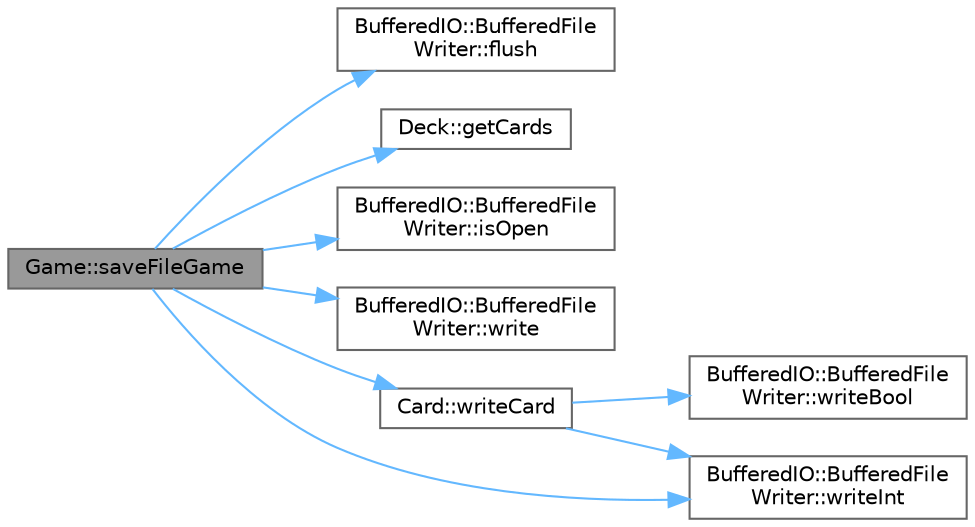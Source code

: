 digraph "Game::saveFileGame"
{
 // LATEX_PDF_SIZE
  bgcolor="transparent";
  edge [fontname=Helvetica,fontsize=10,labelfontname=Helvetica,labelfontsize=10];
  node [fontname=Helvetica,fontsize=10,shape=box,height=0.2,width=0.4];
  rankdir="LR";
  Node1 [id="Node000001",label="Game::saveFileGame",height=0.2,width=0.4,color="gray40", fillcolor="grey60", style="filled", fontcolor="black",tooltip=" "];
  Node1 -> Node2 [id="edge1_Node000001_Node000002",color="steelblue1",style="solid",tooltip=" "];
  Node2 [id="Node000002",label="BufferedIO::BufferedFile\lWriter::flush",height=0.2,width=0.4,color="grey40", fillcolor="white", style="filled",URL="$da/d4b/class_buffered_i_o_1_1_buffered_file_writer.html#ab665b0f03dd2c6c0a2e53f6cff206cc7",tooltip="Flushes the internal buffer to the file."];
  Node1 -> Node3 [id="edge2_Node000001_Node000003",color="steelblue1",style="solid",tooltip=" "];
  Node3 [id="Node000003",label="Deck::getCards",height=0.2,width=0.4,color="grey40", fillcolor="white", style="filled",URL="$d6/deb/class_deck.html#a08fbb0617255aa9d37f54df106aaa918",tooltip=" "];
  Node1 -> Node4 [id="edge3_Node000001_Node000004",color="steelblue1",style="solid",tooltip=" "];
  Node4 [id="Node000004",label="BufferedIO::BufferedFile\lWriter::isOpen",height=0.2,width=0.4,color="grey40", fillcolor="white", style="filled",URL="$da/d4b/class_buffered_i_o_1_1_buffered_file_writer.html#ab46b2d12caf8445615533675e99359ce",tooltip="Checks if the file was successfully opened."];
  Node1 -> Node5 [id="edge4_Node000001_Node000005",color="steelblue1",style="solid",tooltip=" "];
  Node5 [id="Node000005",label="BufferedIO::BufferedFile\lWriter::write",height=0.2,width=0.4,color="grey40", fillcolor="white", style="filled",URL="$da/d4b/class_buffered_i_o_1_1_buffered_file_writer.html#a0a83e30f42462a683fc6454b778b3779",tooltip="Writes raw bytes to the file."];
  Node1 -> Node6 [id="edge5_Node000001_Node000006",color="steelblue1",style="solid",tooltip=" "];
  Node6 [id="Node000006",label="Card::writeCard",height=0.2,width=0.4,color="grey40", fillcolor="white", style="filled",URL="$d5/d6a/class_card.html#aaa8a0dd2ce1fea0a9fa3c957fc59ba12",tooltip="Writes card into buffered writer."];
  Node6 -> Node7 [id="edge6_Node000006_Node000007",color="steelblue1",style="solid",tooltip=" "];
  Node7 [id="Node000007",label="BufferedIO::BufferedFile\lWriter::writeBool",height=0.2,width=0.4,color="grey40", fillcolor="white", style="filled",URL="$da/d4b/class_buffered_i_o_1_1_buffered_file_writer.html#a09066ad33afef60a7c1e452a2641b83e",tooltip="Writes a boolean value to the file."];
  Node6 -> Node8 [id="edge7_Node000006_Node000008",color="steelblue1",style="solid",tooltip=" "];
  Node8 [id="Node000008",label="BufferedIO::BufferedFile\lWriter::writeInt",height=0.2,width=0.4,color="grey40", fillcolor="white", style="filled",URL="$da/d4b/class_buffered_i_o_1_1_buffered_file_writer.html#a42f1c538217cd5100368a774cda19d39",tooltip="Writes a 32-bit integer to the file in little-endian order."];
  Node1 -> Node8 [id="edge8_Node000001_Node000008",color="steelblue1",style="solid",tooltip=" "];
}
